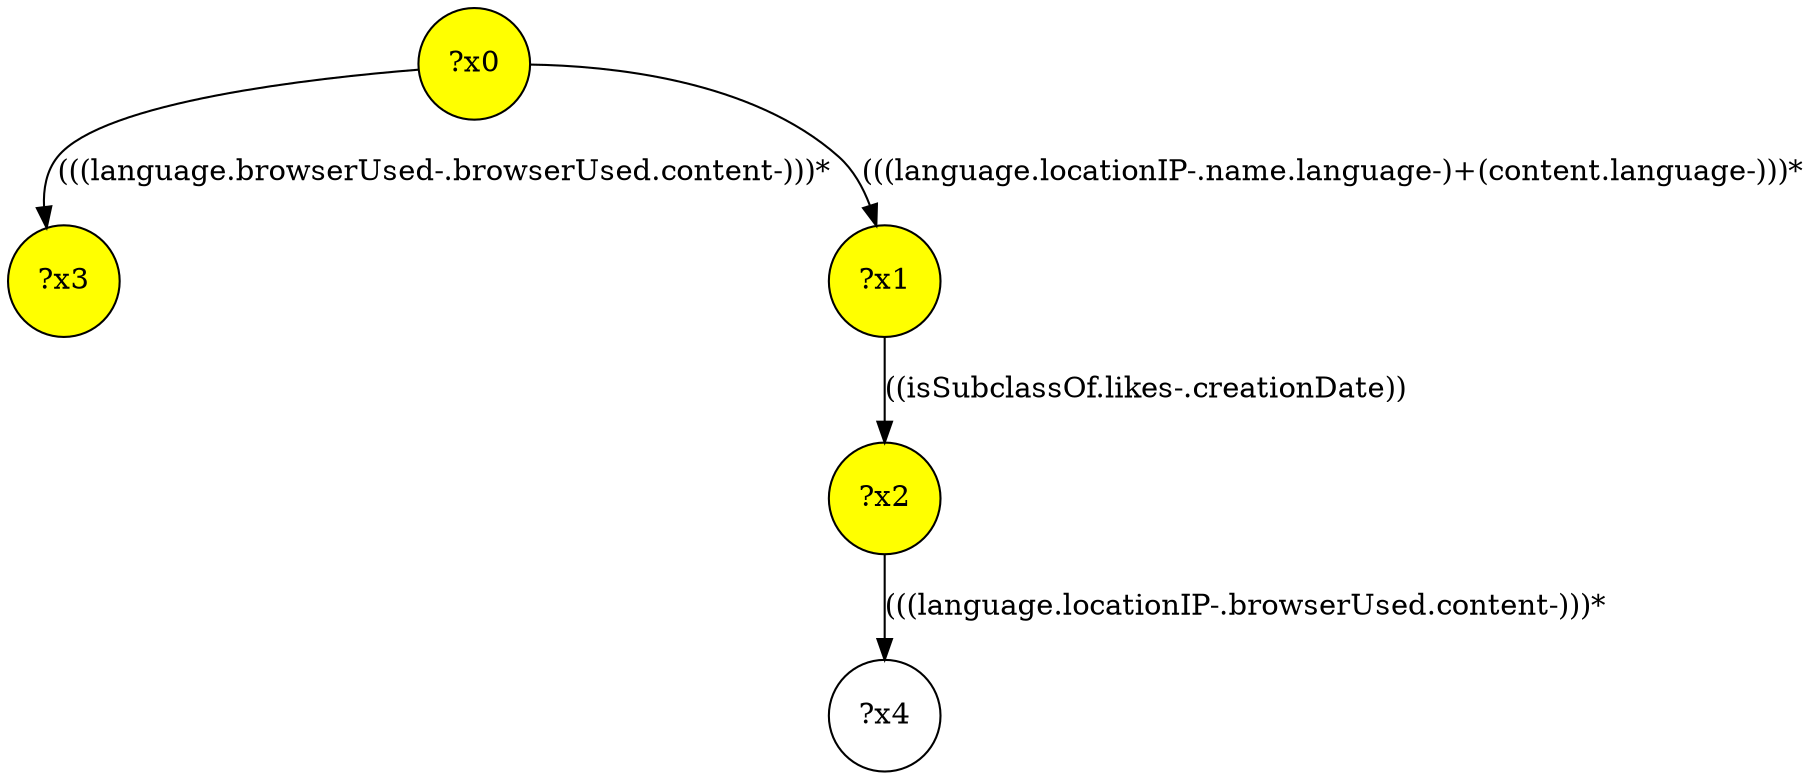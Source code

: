 digraph g {
	x2 [fillcolor="yellow", style="filled," shape=circle, label="?x2"];
	x3 [fillcolor="yellow", style="filled," shape=circle, label="?x3"];
	x0 [fillcolor="yellow", style="filled," shape=circle, label="?x0"];
	x1 [fillcolor="yellow", style="filled," shape=circle, label="?x1"];
	x0 -> x1 [label="(((language.locationIP-.name.language-)+(content.language-)))*"];
	x1 -> x2 [label="((isSubclassOf.likes-.creationDate))"];
	x0 -> x3 [label="(((language.browserUsed-.browserUsed.content-)))*"];
	x4 [shape=circle, label="?x4"];
	x2 -> x4 [label="(((language.locationIP-.browserUsed.content-)))*"];
}
